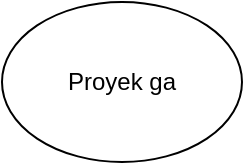 <mxfile>
    <diagram id="TrrttcwQNZ15olwBXuiO" name="Page-1">
        <mxGraphModel dx="988" dy="491" grid="1" gridSize="10" guides="1" tooltips="1" connect="1" arrows="1" fold="1" page="1" pageScale="1" pageWidth="850" pageHeight="1100" math="0" shadow="0">
            <root>
                <mxCell id="0"/>
                <mxCell id="1" parent="0"/>
                <mxCell id="2" value="Proyek ga" style="ellipse;whiteSpace=wrap;html=1;" vertex="1" parent="1">
                    <mxGeometry x="280" y="80" width="120" height="80" as="geometry"/>
                </mxCell>
            </root>
        </mxGraphModel>
    </diagram>
</mxfile>